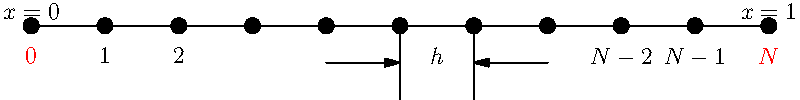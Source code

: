 size(400,0);

real xmin = 1.2;
real xmax = 2.2;
real ymax = 0.0;
pen axis  = linewidth(0.8);
//draw(Label("$x$",EndPoint), (1.2*xmin,0)--(1.2*xmax,0), axis, Arrow);
//draw(Label("$y$",EndPoint), (0,0)--(0,1.2*ymax), axis, Arrow);

int ni = 11;
int nj = 11;
real dx = (xmax-xmin)/(ni-1);
real dy = (ymax-0.0)/(nj-1);

draw((0,0.5)--(1,0.5));
for(int i=0; i<ni; ++i)
{
   dot((i*dx,0.5),linewidth(8));
}
label("$h$", (5.5*dx,0.48), S);
draw((5*dx,0.5)--(5*dx,0.4));
draw((6*dx,0.5)--(6*dx,0.4));
draw((4*dx,0.45)--(5*dx,0.45), Arrow);
draw((7*dx,0.45)--(6*dx,0.45), Arrow);

real yl = 0.48;
label("$0$", (0,yl), S, red);
label("$1$", (dx,yl), S);
label("$2$", (2*dx,yl), S);
label("$N-2$", ((ni-3)*dx,yl), S);
label("$N-1$", ((ni-2)*dx,yl), S);
label("$N$", ((ni-1)*dx,yl), S, red);

label("$x=0$", (0,0.5), N);
label("$x=1$", (1,0.5), N);

